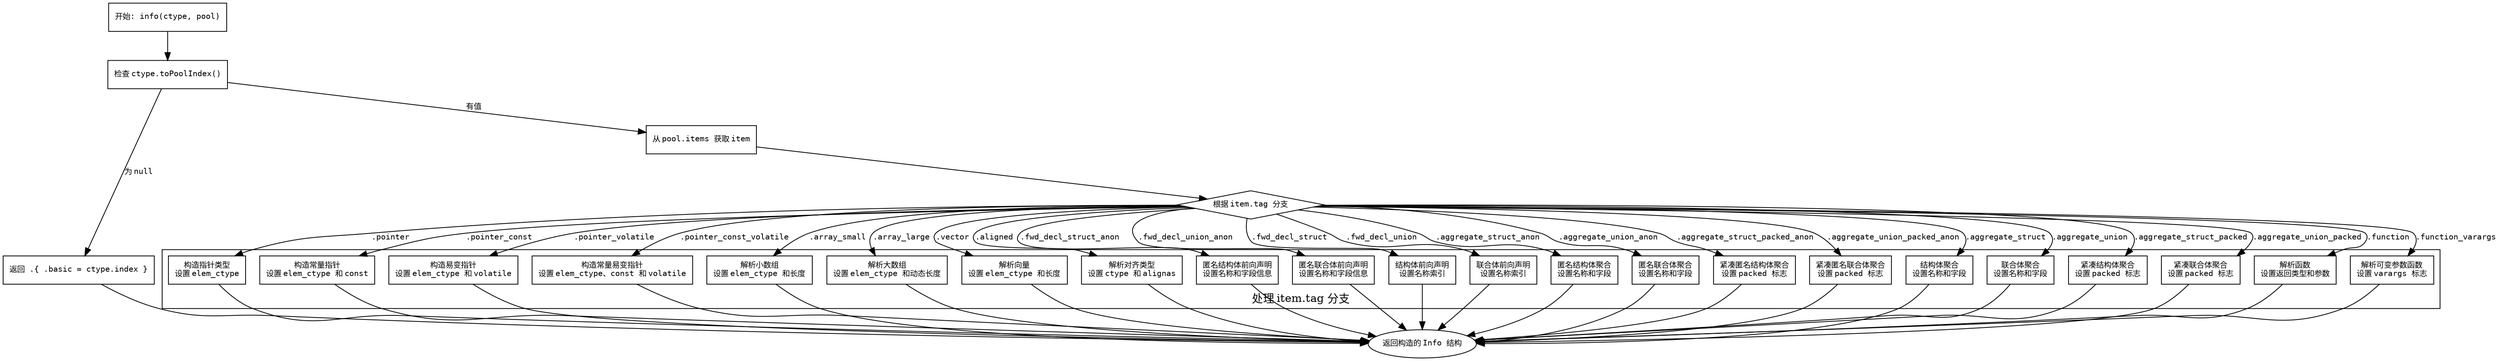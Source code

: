 
digraph flowchart {
    node [shape=rectangle, fontname="Courier", fontsize=10];
    edge [fontname="Courier", fontsize=10];

    start [label="开始: info(ctype, pool)"];
    check_pool_index [label="检查 ctype.toPoolIndex()"];
    return_basic [label="返回 .{ .basic = ctype.index }"];
    get_item [label="从 pool.items 获取 item"];
    switch_tag [label="根据 item.tag 分支", shape=diamond];

    // 主流程
    start -> check_pool_index;
    check_pool_index -> return_basic [label="为 null"];
    check_pool_index -> get_item [label="有值"];
    get_item -> switch_tag;

    // 定义公共样式
    subgraph cluster_switches {
        label="处理 item.tag 分支";
        labelloc=b;

        // 指针类分支
        pointer [label="构造指针类型\n设置 elem_ctype"];
        pointer_const [label="构造常量指针\n设置 elem_ctype 和 const"];
        pointer_volatile [label="构造易变指针\n设置 elem_ctype 和 volatile"];
        pointer_const_volatile [label="构造常量易变指针\n设置 elem_ctype、const 和 volatile"];

        // 数组/向量分支
        array_small [label="解析小数组\n设置 elem_ctype 和长度"];
        array_large [label="解析大数组\n设置 elem_ctype 和动态长度"];
        vector [label="解析向量\n设置 elem_ctype 和长度"];

        // 对齐分支
        aligned [label="解析对齐类型\n设置 ctype 和 alignas"];

        // 前向声明分支
        fwd_decl_struct_anon [label="匿名结构体前向声明\n设置名称和字段信息"];
        fwd_decl_union_anon [label="匿名联合体前向声明\n设置名称和字段信息"];
        fwd_decl_struct [label="结构体前向声明\n设置名称索引"];
        fwd_decl_union [label="联合体前向声明\n设置名称索引"];

        // 聚合类型分支
        aggregate_struct_anon [label="匿名结构体聚合\n设置名称和字段"];
        aggregate_union_anon [label="匿名联合体聚合\n设置名称和字段"];
        aggregate_struct_packed_anon [label="紧凑匿名结构体聚合\n设置 packed 标志"];
        aggregate_union_packed_anon [label="紧凑匿名联合体聚合\n设置 packed 标志"];
        aggregate_struct [label="结构体聚合\n设置名称和字段"];
        aggregate_union [label="联合体聚合\n设置名称和字段"];
        aggregate_struct_packed [label="紧凑结构体聚合\n设置 packed 标志"];
        aggregate_union_packed [label="紧凑联合体聚合\n设置 packed 标志"];

        // 函数分支
        function [label="解析函数\n设置返回类型和参数"];
        function_varargs [label="解析可变参数函数\n设置 varargs 标志"];
    }

    // 连接所有分支到 switch_tag
    switch_tag -> pointer [label=".pointer"];
    switch_tag -> pointer_const [label=".pointer_const"];
    switch_tag -> pointer_volatile [label=".pointer_volatile"];
    switch_tag -> pointer_const_volatile [label=".pointer_const_volatile"];
    switch_tag -> aligned [label=".aligned"];
    switch_tag -> array_small [label=".array_small"];
    switch_tag -> array_large [label=".array_large"];
    switch_tag -> vector [label=".vector"];
    switch_tag -> fwd_decl_struct_anon [label=".fwd_decl_struct_anon"];
    switch_tag -> fwd_decl_union_anon [label=".fwd_decl_union_anon"];
    switch_tag -> fwd_decl_struct [label=".fwd_decl_struct"];
    switch_tag -> fwd_decl_union [label=".fwd_decl_union"];
    switch_tag -> aggregate_struct_anon [label=".aggregate_struct_anon"];
    switch_tag -> aggregate_union_anon [label=".aggregate_union_anon"];
    switch_tag -> aggregate_struct_packed_anon [label=".aggregate_struct_packed_anon"];
    switch_tag -> aggregate_union_packed_anon [label=".aggregate_union_packed_anon"];
    switch_tag -> aggregate_struct [label=".aggregate_struct"];
    switch_tag -> aggregate_union [label=".aggregate_union"];
    switch_tag -> aggregate_struct_packed [label=".aggregate_struct_packed"];
    switch_tag -> aggregate_union_packed [label=".aggregate_union_packed"];
    switch_tag -> function [label=".function"];
    switch_tag -> function_varargs [label=".function_varargs"];

    // 公共返回路径
    return [label="返回构造的 Info 结构", shape=ellipse];
    
    // 所有分支最终指向返回节点
    pointer -> return;
    pointer_const -> return;
    pointer_volatile -> return;
    pointer_const_volatile -> return;
    aligned -> return;
    array_small -> return;
    array_large -> return;
    vector -> return;
    fwd_decl_struct_anon -> return;
    fwd_decl_union_anon -> return;
    fwd_decl_struct -> return;
    fwd_decl_union -> return;
    aggregate_struct_anon -> return;
    aggregate_union_anon -> return;
    aggregate_struct_packed_anon -> return;
    aggregate_union_packed_anon -> return;
    aggregate_struct -> return;
    aggregate_union -> return;
    aggregate_struct_packed -> return;
    aggregate_union_packed -> return;
    function -> return;
    function_varargs -> return;

    // 初始分支的返回路径
    return_basic -> return;
}
